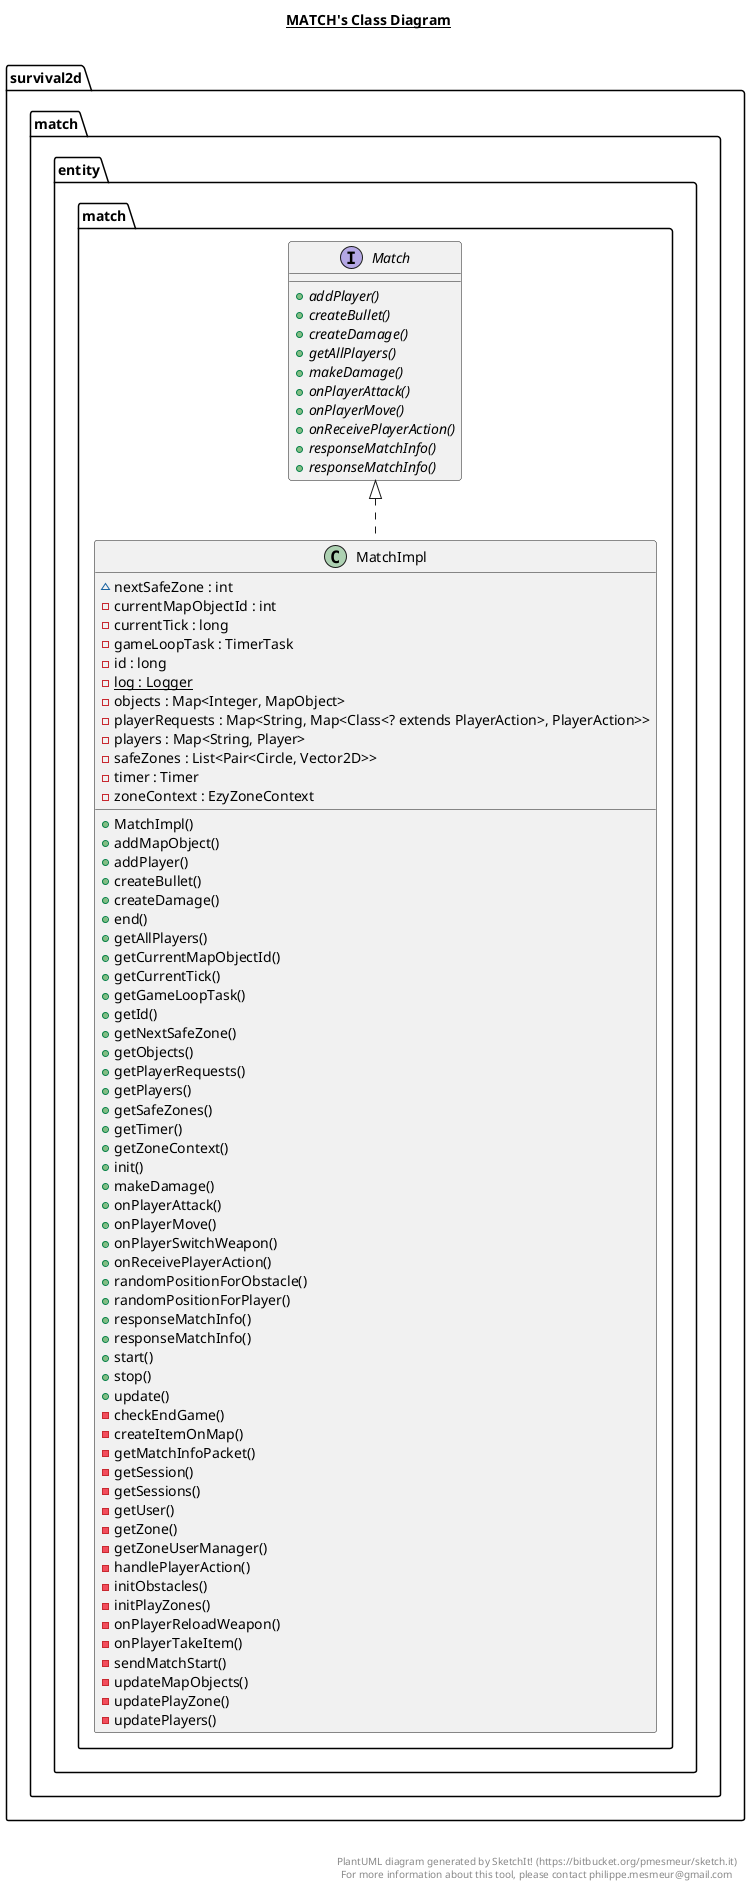@startuml

title __MATCH's Class Diagram__\n

  namespace survival2d {
    namespace match.entity.match {
      interface survival2d.match.entity.match.Match {
          {abstract} + addPlayer()
          {abstract} + createBullet()
          {abstract} + createDamage()
          {abstract} + getAllPlayers()
          {abstract} + makeDamage()
          {abstract} + onPlayerAttack()
          {abstract} + onPlayerMove()
          {abstract} + onReceivePlayerAction()
          {abstract} + responseMatchInfo()
          {abstract} + responseMatchInfo()
      }
    }
  }
  

  namespace survival2d {
    namespace match.entity.match {
      class survival2d.match.entity.match.MatchImpl {
          ~ nextSafeZone : int
          - currentMapObjectId : int
          - currentTick : long
          - gameLoopTask : TimerTask
          - id : long
          {static} - log : Logger
          - objects : Map<Integer, MapObject>
          - playerRequests : Map<String, Map<Class<? extends PlayerAction>, PlayerAction>>
          - players : Map<String, Player>
          - safeZones : List<Pair<Circle, Vector2D>>
          - timer : Timer
          - zoneContext : EzyZoneContext
          + MatchImpl()
          + addMapObject()
          + addPlayer()
          + createBullet()
          + createDamage()
          + end()
          + getAllPlayers()
          + getCurrentMapObjectId()
          + getCurrentTick()
          + getGameLoopTask()
          + getId()
          + getNextSafeZone()
          + getObjects()
          + getPlayerRequests()
          + getPlayers()
          + getSafeZones()
          + getTimer()
          + getZoneContext()
          + init()
          + makeDamage()
          + onPlayerAttack()
          + onPlayerMove()
          + onPlayerSwitchWeapon()
          + onReceivePlayerAction()
          + randomPositionForObstacle()
          + randomPositionForPlayer()
          + responseMatchInfo()
          + responseMatchInfo()
          + start()
          + stop()
          + update()
          - checkEndGame()
          - createItemOnMap()
          - getMatchInfoPacket()
          - getSession()
          - getSessions()
          - getUser()
          - getZone()
          - getZoneUserManager()
          - handlePlayerAction()
          - initObstacles()
          - initPlayZones()
          - onPlayerReloadWeapon()
          - onPlayerTakeItem()
          - sendMatchStart()
          - updateMapObjects()
          - updatePlayZone()
          - updatePlayers()
      }
    }
  }
  

  survival2d.match.entity.match.MatchImpl .up.|> survival2d.match.entity.match.Match


right footer


PlantUML diagram generated by SketchIt! (https://bitbucket.org/pmesmeur/sketch.it)
For more information about this tool, please contact philippe.mesmeur@gmail.com
endfooter

@enduml
